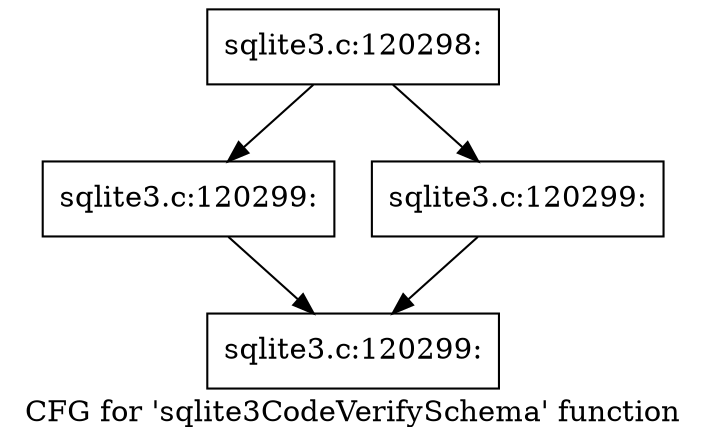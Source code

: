 digraph "CFG for 'sqlite3CodeVerifySchema' function" {
	label="CFG for 'sqlite3CodeVerifySchema' function";

	Node0x55c0f8c7bef0 [shape=record,label="{sqlite3.c:120298:}"];
	Node0x55c0f8c7bef0 -> Node0x55c0f60cac10;
	Node0x55c0f8c7bef0 -> Node0x55c0f8c84830;
	Node0x55c0f60cac10 [shape=record,label="{sqlite3.c:120299:}"];
	Node0x55c0f60cac10 -> Node0x55c0f8c84980;
	Node0x55c0f8c84830 [shape=record,label="{sqlite3.c:120299:}"];
	Node0x55c0f8c84830 -> Node0x55c0f8c84980;
	Node0x55c0f8c84980 [shape=record,label="{sqlite3.c:120299:}"];
}
